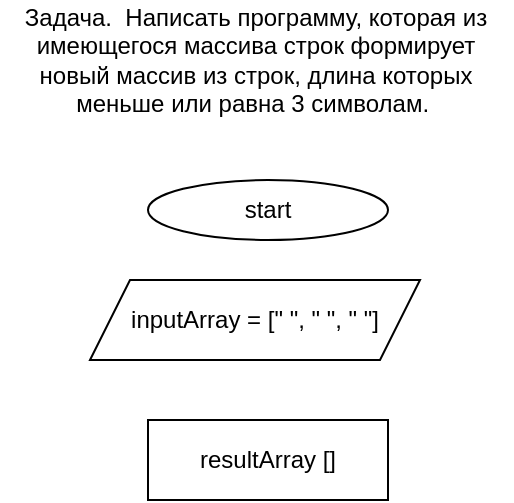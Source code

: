 <mxfile>
    <diagram id="8EJfSWeqQZSgE4IxH8Uh" name="Страница 1">
        <mxGraphModel dx="975" dy="353" grid="1" gridSize="10" guides="1" tooltips="1" connect="1" arrows="1" fold="1" page="1" pageScale="1" pageWidth="827" pageHeight="1169" math="0" shadow="0">
            <root>
                <mxCell id="0"/>
                <mxCell id="1" parent="0"/>
                <mxCell id="2" value="start" style="ellipse;whiteSpace=wrap;html=1;" vertex="1" parent="1">
                    <mxGeometry x="360" y="110" width="120" height="30" as="geometry"/>
                </mxCell>
                <mxCell id="3" value="Задача.&amp;nbsp; Написать программу, которая из имеющегося массива строк формирует новый массив из строк, длина которых меньше или равна 3 символам.&amp;nbsp;" style="text;html=1;strokeColor=none;fillColor=none;align=center;verticalAlign=middle;whiteSpace=wrap;rounded=0;" vertex="1" parent="1">
                    <mxGeometry x="286" y="20" width="256" height="60" as="geometry"/>
                </mxCell>
                <mxCell id="4" value="inputArray = [&quot; &quot;, &quot; &quot;, &quot; &quot;]" style="shape=parallelogram;perimeter=parallelogramPerimeter;whiteSpace=wrap;html=1;fixedSize=1;" vertex="1" parent="1">
                    <mxGeometry x="331" y="160" width="165" height="40" as="geometry"/>
                </mxCell>
                <mxCell id="5" value="resultArray []" style="rounded=0;whiteSpace=wrap;html=1;" vertex="1" parent="1">
                    <mxGeometry x="360" y="230" width="120" height="40" as="geometry"/>
                </mxCell>
            </root>
        </mxGraphModel>
    </diagram>
</mxfile>